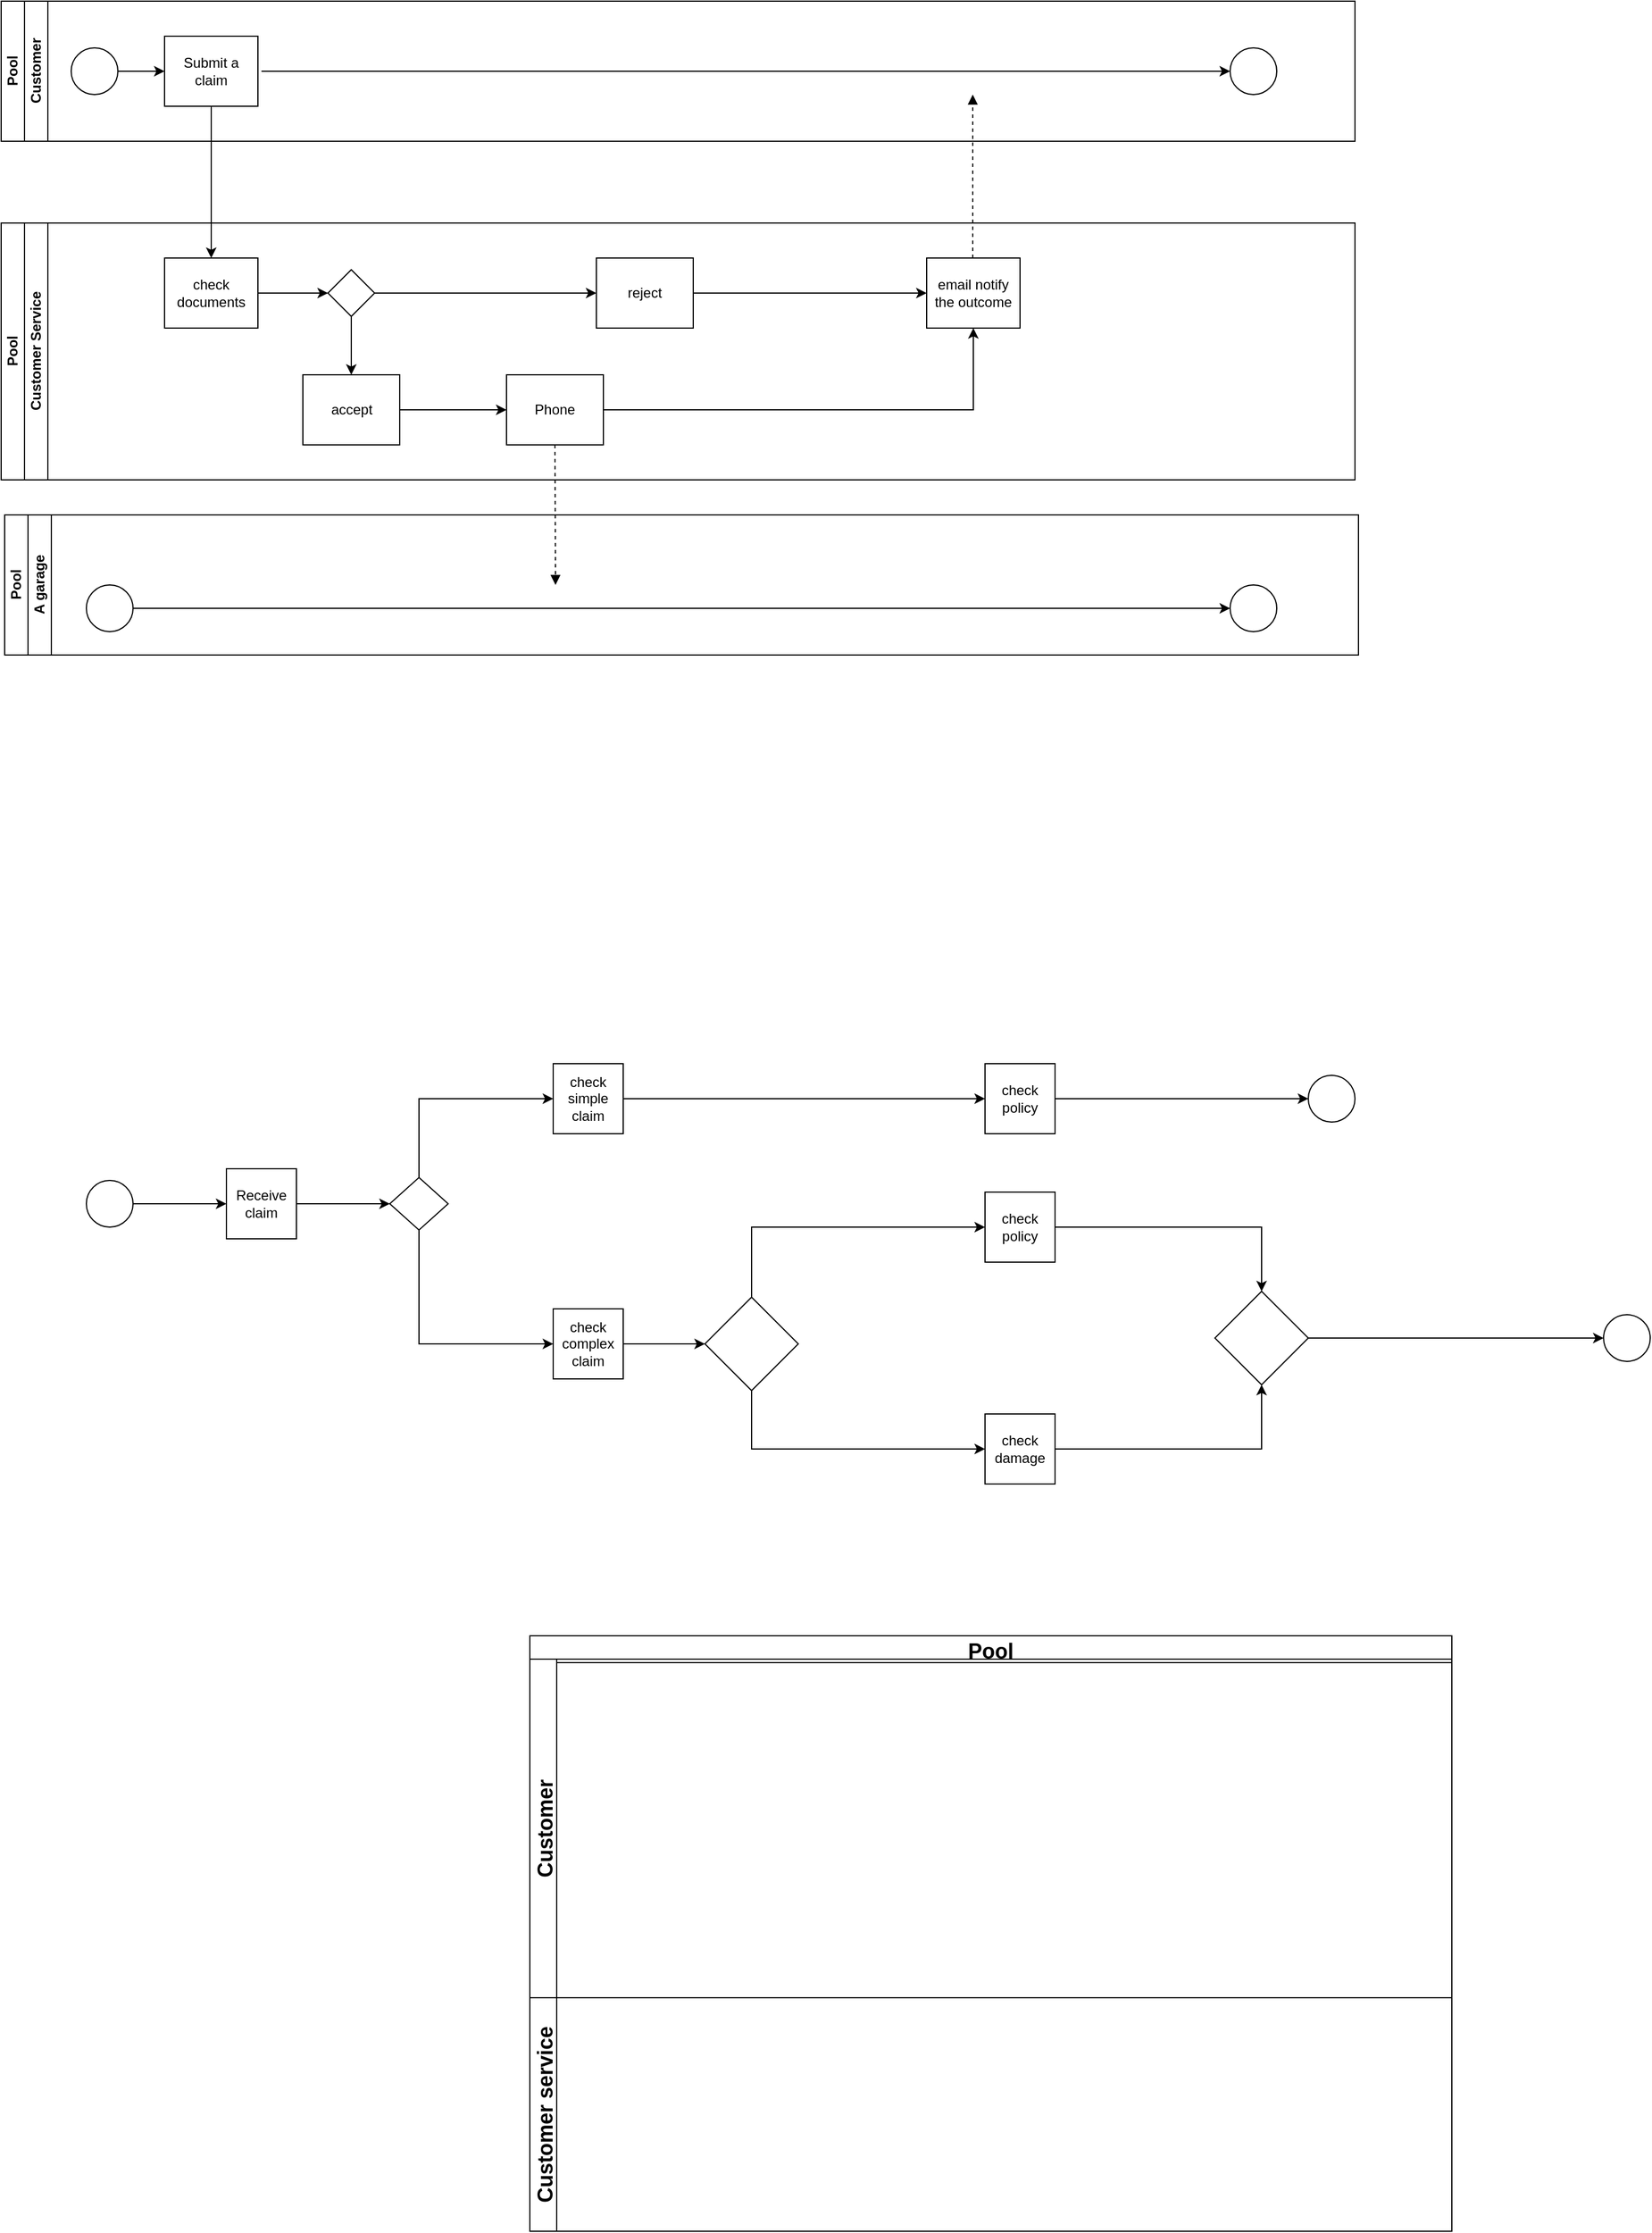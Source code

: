 <mxfile version="15.6.3" type="github">
  <diagram id="prtHgNgQTEPvFCAcTncT" name="Page-1">
    <mxGraphModel dx="1038" dy="547" grid="1" gridSize="10" guides="1" tooltips="1" connect="1" arrows="1" fold="1" page="1" pageScale="1" pageWidth="827" pageHeight="1169" math="0" shadow="0">
      <root>
        <mxCell id="0" />
        <mxCell id="1" parent="0" />
        <mxCell id="dNxyNK7c78bLwvsdeMH5-19" value="Pool" style="swimlane;html=1;childLayout=stackLayout;resizeParent=1;resizeParentMax=0;horizontal=0;startSize=20;horizontalStack=0;" parent="1" vertex="1">
          <mxGeometry x="127" y="340" width="1160" height="120" as="geometry" />
        </mxCell>
        <mxCell id="dNxyNK7c78bLwvsdeMH5-35" style="edgeStyle=orthogonalEdgeStyle;rounded=0;orthogonalLoop=1;jettySize=auto;html=1;endArrow=classic;endFill=1;" parent="dNxyNK7c78bLwvsdeMH5-19" edge="1">
          <mxGeometry relative="1" as="geometry">
            <mxPoint x="300" y="200" as="sourcePoint" />
            <mxPoint x="300" y="200" as="targetPoint" />
          </mxGeometry>
        </mxCell>
        <mxCell id="dNxyNK7c78bLwvsdeMH5-20" value="Customer" style="swimlane;html=1;startSize=20;horizontal=0;" parent="dNxyNK7c78bLwvsdeMH5-19" vertex="1">
          <mxGeometry x="20" width="1140" height="120" as="geometry" />
        </mxCell>
        <mxCell id="dNxyNK7c78bLwvsdeMH5-25" value="" style="edgeStyle=orthogonalEdgeStyle;rounded=0;orthogonalLoop=1;jettySize=auto;html=1;" parent="dNxyNK7c78bLwvsdeMH5-20" source="dNxyNK7c78bLwvsdeMH5-23" target="dNxyNK7c78bLwvsdeMH5-24" edge="1">
          <mxGeometry relative="1" as="geometry" />
        </mxCell>
        <mxCell id="dNxyNK7c78bLwvsdeMH5-23" value="" style="ellipse;whiteSpace=wrap;html=1;" parent="dNxyNK7c78bLwvsdeMH5-20" vertex="1">
          <mxGeometry x="40" y="40" width="40" height="40" as="geometry" />
        </mxCell>
        <mxCell id="dNxyNK7c78bLwvsdeMH5-24" value="Submit a claim" style="rounded=0;whiteSpace=wrap;html=1;fontFamily=Helvetica;fontSize=12;fontColor=#000000;align=center;" parent="dNxyNK7c78bLwvsdeMH5-20" vertex="1">
          <mxGeometry x="120" y="30" width="80" height="60" as="geometry" />
        </mxCell>
        <mxCell id="dNxyNK7c78bLwvsdeMH5-32" value="" style="ellipse;whiteSpace=wrap;html=1;" parent="dNxyNK7c78bLwvsdeMH5-20" vertex="1">
          <mxGeometry x="1033" y="40" width="40" height="40" as="geometry" />
        </mxCell>
        <mxCell id="LVYipWUt2HfuR8H8bvmg-3" value="Pool" style="swimlane;html=1;childLayout=stackLayout;resizeParent=1;resizeParentMax=0;horizontal=0;startSize=20;horizontalStack=0;" vertex="1" parent="1">
          <mxGeometry x="127" y="530" width="1160" height="220" as="geometry" />
        </mxCell>
        <mxCell id="LVYipWUt2HfuR8H8bvmg-15" value="Customer Service" style="swimlane;html=1;startSize=20;horizontal=0;" vertex="1" parent="LVYipWUt2HfuR8H8bvmg-3">
          <mxGeometry x="20" width="1140" height="220" as="geometry" />
        </mxCell>
        <mxCell id="LVYipWUt2HfuR8H8bvmg-16" value="" style="edgeStyle=orthogonalEdgeStyle;rounded=0;orthogonalLoop=1;jettySize=auto;html=1;endArrow=classic;endFill=1;" edge="1" parent="LVYipWUt2HfuR8H8bvmg-15" source="LVYipWUt2HfuR8H8bvmg-17" target="LVYipWUt2HfuR8H8bvmg-18">
          <mxGeometry relative="1" as="geometry" />
        </mxCell>
        <mxCell id="LVYipWUt2HfuR8H8bvmg-17" value="check documents" style="rounded=0;whiteSpace=wrap;html=1;fontFamily=Helvetica;fontSize=12;fontColor=#000000;align=center;" vertex="1" parent="LVYipWUt2HfuR8H8bvmg-15">
          <mxGeometry x="120" y="30" width="80" height="60" as="geometry" />
        </mxCell>
        <mxCell id="LVYipWUt2HfuR8H8bvmg-18" value="" style="rhombus;whiteSpace=wrap;html=1;fontFamily=Helvetica;fontSize=12;fontColor=#000000;align=center;" vertex="1" parent="LVYipWUt2HfuR8H8bvmg-15">
          <mxGeometry x="260" y="40" width="40" height="40" as="geometry" />
        </mxCell>
        <mxCell id="dNxyNK7c78bLwvsdeMH5-30" value="email notify the outcome" style="rounded=0;whiteSpace=wrap;html=1;fontFamily=Helvetica;fontSize=12;fontColor=#000000;align=center;" parent="LVYipWUt2HfuR8H8bvmg-15" vertex="1">
          <mxGeometry x="773" y="30" width="80" height="60" as="geometry" />
        </mxCell>
        <mxCell id="LVYipWUt2HfuR8H8bvmg-67" value="reject" style="rounded=0;whiteSpace=wrap;html=1;fontFamily=Helvetica;fontSize=12;fontColor=#000000;align=center;" vertex="1" parent="LVYipWUt2HfuR8H8bvmg-15">
          <mxGeometry x="490" y="30" width="83" height="60" as="geometry" />
        </mxCell>
        <mxCell id="LVYipWUt2HfuR8H8bvmg-69" value="" style="endArrow=classic;html=1;rounded=0;exitX=1;exitY=0.5;exitDx=0;exitDy=0;entryX=0;entryY=0.5;entryDx=0;entryDy=0;" edge="1" parent="LVYipWUt2HfuR8H8bvmg-15" source="LVYipWUt2HfuR8H8bvmg-18" target="LVYipWUt2HfuR8H8bvmg-67">
          <mxGeometry width="50" height="50" relative="1" as="geometry">
            <mxPoint x="453" y="25" as="sourcePoint" />
            <mxPoint x="453" y="85" as="targetPoint" />
          </mxGeometry>
        </mxCell>
        <mxCell id="LVYipWUt2HfuR8H8bvmg-71" value="" style="endArrow=classic;html=1;rounded=0;exitX=1;exitY=0.5;exitDx=0;exitDy=0;entryX=0;entryY=0.5;entryDx=0;entryDy=0;" edge="1" parent="LVYipWUt2HfuR8H8bvmg-15" source="LVYipWUt2HfuR8H8bvmg-67" target="dNxyNK7c78bLwvsdeMH5-30">
          <mxGeometry width="50" height="50" relative="1" as="geometry">
            <mxPoint x="310" y="70" as="sourcePoint" />
            <mxPoint x="500" y="70" as="targetPoint" />
          </mxGeometry>
        </mxCell>
        <mxCell id="LVYipWUt2HfuR8H8bvmg-72" value="accept" style="rounded=0;whiteSpace=wrap;html=1;fontFamily=Helvetica;fontSize=12;fontColor=#000000;align=center;" vertex="1" parent="LVYipWUt2HfuR8H8bvmg-15">
          <mxGeometry x="238.5" y="130" width="83" height="60" as="geometry" />
        </mxCell>
        <mxCell id="LVYipWUt2HfuR8H8bvmg-53" value="" style="endArrow=classic;html=1;rounded=0;exitX=0.5;exitY=1;exitDx=0;exitDy=0;entryX=0.5;entryY=0;entryDx=0;entryDy=0;entryPerimeter=0;" edge="1" parent="LVYipWUt2HfuR8H8bvmg-15" source="LVYipWUt2HfuR8H8bvmg-18" target="LVYipWUt2HfuR8H8bvmg-72">
          <mxGeometry width="50" height="50" relative="1" as="geometry">
            <mxPoint x="453" y="110" as="sourcePoint" />
            <mxPoint x="280" y="120" as="targetPoint" />
          </mxGeometry>
        </mxCell>
        <mxCell id="LVYipWUt2HfuR8H8bvmg-77" value="Phone" style="rounded=0;whiteSpace=wrap;html=1;fontFamily=Helvetica;fontSize=12;fontColor=#000000;align=center;" vertex="1" parent="LVYipWUt2HfuR8H8bvmg-15">
          <mxGeometry x="413" y="130" width="83" height="60" as="geometry" />
        </mxCell>
        <mxCell id="LVYipWUt2HfuR8H8bvmg-78" value="" style="endArrow=classic;html=1;rounded=0;exitX=1;exitY=0.5;exitDx=0;exitDy=0;entryX=0;entryY=0.5;entryDx=0;entryDy=0;" edge="1" parent="LVYipWUt2HfuR8H8bvmg-15" source="LVYipWUt2HfuR8H8bvmg-72" target="LVYipWUt2HfuR8H8bvmg-77">
          <mxGeometry width="50" height="50" relative="1" as="geometry">
            <mxPoint x="290" y="90" as="sourcePoint" />
            <mxPoint x="290" y="140" as="targetPoint" />
          </mxGeometry>
        </mxCell>
        <mxCell id="LVYipWUt2HfuR8H8bvmg-80" value="" style="endArrow=classic;html=1;rounded=0;exitX=1;exitY=0.5;exitDx=0;exitDy=0;entryX=0.5;entryY=1;entryDx=0;entryDy=0;" edge="1" parent="LVYipWUt2HfuR8H8bvmg-15" source="LVYipWUt2HfuR8H8bvmg-77" target="dNxyNK7c78bLwvsdeMH5-30">
          <mxGeometry width="50" height="50" relative="1" as="geometry">
            <mxPoint x="543" y="170" as="sourcePoint" />
            <mxPoint x="743" y="170" as="targetPoint" />
            <Array as="points">
              <mxPoint x="813" y="160" />
            </Array>
          </mxGeometry>
        </mxCell>
        <mxCell id="LVYipWUt2HfuR8H8bvmg-29" value="Pool" style="swimlane;html=1;childLayout=stackLayout;resizeParent=1;resizeParentMax=0;horizontal=0;startSize=20;horizontalStack=0;" vertex="1" parent="1">
          <mxGeometry x="130" y="780" width="1160" height="120" as="geometry" />
        </mxCell>
        <mxCell id="LVYipWUt2HfuR8H8bvmg-30" value="" style="edgeStyle=orthogonalEdgeStyle;rounded=0;orthogonalLoop=1;jettySize=auto;html=1;dashed=1;endArrow=none;endFill=0;" edge="1" parent="LVYipWUt2HfuR8H8bvmg-29">
          <mxGeometry relative="1" as="geometry">
            <mxPoint x="180" y="90" as="sourcePoint" />
            <mxPoint x="180" y="90" as="targetPoint" />
          </mxGeometry>
        </mxCell>
        <mxCell id="LVYipWUt2HfuR8H8bvmg-47" value="A garage" style="swimlane;html=1;startSize=20;horizontal=0;" vertex="1" parent="LVYipWUt2HfuR8H8bvmg-29">
          <mxGeometry x="20" width="1140" height="120" as="geometry">
            <mxRectangle x="20" y="240" width="430" height="20" as="alternateBounds" />
          </mxGeometry>
        </mxCell>
        <mxCell id="LVYipWUt2HfuR8H8bvmg-74" value="" style="ellipse;whiteSpace=wrap;html=1;" vertex="1" parent="LVYipWUt2HfuR8H8bvmg-47">
          <mxGeometry x="50" y="60" width="40" height="40" as="geometry" />
        </mxCell>
        <mxCell id="LVYipWUt2HfuR8H8bvmg-75" value="" style="ellipse;whiteSpace=wrap;html=1;" vertex="1" parent="LVYipWUt2HfuR8H8bvmg-47">
          <mxGeometry x="1030" y="60" width="40" height="40" as="geometry" />
        </mxCell>
        <mxCell id="LVYipWUt2HfuR8H8bvmg-76" value="" style="edgeStyle=orthogonalEdgeStyle;rounded=0;orthogonalLoop=1;jettySize=auto;html=1;endArrow=classic;endFill=1;exitX=1;exitY=0.5;exitDx=0;exitDy=0;entryX=0;entryY=0.5;entryDx=0;entryDy=0;" edge="1" parent="LVYipWUt2HfuR8H8bvmg-47" source="LVYipWUt2HfuR8H8bvmg-74" target="LVYipWUt2HfuR8H8bvmg-75">
          <mxGeometry relative="1" as="geometry">
            <mxPoint x="207" y="-180" as="sourcePoint" />
            <mxPoint x="267" y="-180" as="targetPoint" />
          </mxGeometry>
        </mxCell>
        <mxCell id="LVYipWUt2HfuR8H8bvmg-51" value="" style="endArrow=classic;html=1;rounded=0;exitX=0.5;exitY=1;exitDx=0;exitDy=0;entryX=0.5;entryY=0;entryDx=0;entryDy=0;" edge="1" parent="1" source="dNxyNK7c78bLwvsdeMH5-24" target="LVYipWUt2HfuR8H8bvmg-17">
          <mxGeometry width="50" height="50" relative="1" as="geometry">
            <mxPoint x="600" y="640" as="sourcePoint" />
            <mxPoint x="650" y="590" as="targetPoint" />
          </mxGeometry>
        </mxCell>
        <mxCell id="LVYipWUt2HfuR8H8bvmg-61" value="" style="endArrow=classic;html=1;rounded=0;entryX=0;entryY=0.5;entryDx=0;entryDy=0;" edge="1" parent="1" target="dNxyNK7c78bLwvsdeMH5-32">
          <mxGeometry width="50" height="50" relative="1" as="geometry">
            <mxPoint x="350" y="400" as="sourcePoint" />
            <mxPoint x="650" y="580" as="targetPoint" />
          </mxGeometry>
        </mxCell>
        <mxCell id="LVYipWUt2HfuR8H8bvmg-66" value="" style="html=1;verticalAlign=bottom;labelBackgroundColor=none;endArrow=block;endFill=1;dashed=1;rounded=0;" edge="1" parent="1">
          <mxGeometry width="160" relative="1" as="geometry">
            <mxPoint x="959.5" y="560" as="sourcePoint" />
            <mxPoint x="959.5" y="420" as="targetPoint" />
          </mxGeometry>
        </mxCell>
        <mxCell id="LVYipWUt2HfuR8H8bvmg-79" value="" style="html=1;verticalAlign=bottom;labelBackgroundColor=none;endArrow=block;endFill=1;dashed=1;rounded=0;exitX=0.5;exitY=1;exitDx=0;exitDy=0;" edge="1" parent="1" source="LVYipWUt2HfuR8H8bvmg-77">
          <mxGeometry width="160" relative="1" as="geometry">
            <mxPoint x="969.5" y="570" as="sourcePoint" />
            <mxPoint x="602" y="840" as="targetPoint" />
          </mxGeometry>
        </mxCell>
        <mxCell id="LVYipWUt2HfuR8H8bvmg-83" value="" style="ellipse;whiteSpace=wrap;html=1;" vertex="1" parent="1">
          <mxGeometry x="200" y="1350" width="40" height="40" as="geometry" />
        </mxCell>
        <mxCell id="LVYipWUt2HfuR8H8bvmg-85" value="" style="endArrow=classic;html=1;rounded=0;exitX=1;exitY=0.5;exitDx=0;exitDy=0;" edge="1" parent="1" source="LVYipWUt2HfuR8H8bvmg-83" target="LVYipWUt2HfuR8H8bvmg-86">
          <mxGeometry width="50" height="50" relative="1" as="geometry">
            <mxPoint x="540" y="1460" as="sourcePoint" />
            <mxPoint x="340" y="1370" as="targetPoint" />
          </mxGeometry>
        </mxCell>
        <mxCell id="LVYipWUt2HfuR8H8bvmg-86" value="Receive claim" style="whiteSpace=wrap;html=1;aspect=fixed;" vertex="1" parent="1">
          <mxGeometry x="320" y="1340" width="60" height="60" as="geometry" />
        </mxCell>
        <mxCell id="LVYipWUt2HfuR8H8bvmg-87" value="" style="rhombus;fontSize=18;" vertex="1" parent="1">
          <mxGeometry x="460" y="1347.5" width="50" height="45" as="geometry" />
        </mxCell>
        <mxCell id="LVYipWUt2HfuR8H8bvmg-88" value="" style="endArrow=classic;html=1;rounded=0;exitX=1;exitY=0.5;exitDx=0;exitDy=0;" edge="1" parent="1" source="LVYipWUt2HfuR8H8bvmg-86" target="LVYipWUt2HfuR8H8bvmg-87">
          <mxGeometry width="50" height="50" relative="1" as="geometry">
            <mxPoint x="250" y="1380" as="sourcePoint" />
            <mxPoint x="330" y="1380" as="targetPoint" />
          </mxGeometry>
        </mxCell>
        <mxCell id="LVYipWUt2HfuR8H8bvmg-89" value="check complex claim" style="whiteSpace=wrap;html=1;aspect=fixed;" vertex="1" parent="1">
          <mxGeometry x="600" y="1460" width="60" height="60" as="geometry" />
        </mxCell>
        <mxCell id="LVYipWUt2HfuR8H8bvmg-90" value="check simple claim" style="whiteSpace=wrap;html=1;aspect=fixed;" vertex="1" parent="1">
          <mxGeometry x="600" y="1250" width="60" height="60" as="geometry" />
        </mxCell>
        <mxCell id="LVYipWUt2HfuR8H8bvmg-91" value="" style="endArrow=classic;html=1;rounded=0;exitX=0.5;exitY=0;exitDx=0;exitDy=0;entryX=0;entryY=0.5;entryDx=0;entryDy=0;" edge="1" parent="1" source="LVYipWUt2HfuR8H8bvmg-87" target="LVYipWUt2HfuR8H8bvmg-90">
          <mxGeometry width="50" height="50" relative="1" as="geometry">
            <mxPoint x="390" y="1380" as="sourcePoint" />
            <mxPoint x="470.644" y="1378.08" as="targetPoint" />
            <Array as="points">
              <mxPoint x="485" y="1280" />
            </Array>
          </mxGeometry>
        </mxCell>
        <mxCell id="LVYipWUt2HfuR8H8bvmg-92" value="" style="endArrow=classic;html=1;rounded=0;exitX=0.5;exitY=1;exitDx=0;exitDy=0;entryX=0;entryY=0.5;entryDx=0;entryDy=0;" edge="1" parent="1" source="LVYipWUt2HfuR8H8bvmg-87" target="LVYipWUt2HfuR8H8bvmg-89">
          <mxGeometry width="50" height="50" relative="1" as="geometry">
            <mxPoint x="495" y="1357.5" as="sourcePoint" />
            <mxPoint x="610" y="1290" as="targetPoint" />
            <Array as="points">
              <mxPoint x="485" y="1490" />
            </Array>
          </mxGeometry>
        </mxCell>
        <mxCell id="LVYipWUt2HfuR8H8bvmg-93" value="check policy" style="whiteSpace=wrap;html=1;aspect=fixed;" vertex="1" parent="1">
          <mxGeometry x="970" y="1250" width="60" height="60" as="geometry" />
        </mxCell>
        <mxCell id="LVYipWUt2HfuR8H8bvmg-97" value="" style="ellipse;whiteSpace=wrap;html=1;" vertex="1" parent="1">
          <mxGeometry x="1500" y="1465" width="40" height="40" as="geometry" />
        </mxCell>
        <mxCell id="LVYipWUt2HfuR8H8bvmg-98" value="" style="endArrow=classic;html=1;rounded=0;exitX=1;exitY=0.5;exitDx=0;exitDy=0;entryX=0;entryY=0.5;entryDx=0;entryDy=0;" edge="1" parent="1" source="LVYipWUt2HfuR8H8bvmg-115" target="LVYipWUt2HfuR8H8bvmg-97">
          <mxGeometry width="50" height="50" relative="1" as="geometry">
            <mxPoint x="1241" y="1490" as="sourcePoint" />
            <mxPoint x="1060" y="1410" as="targetPoint" />
          </mxGeometry>
        </mxCell>
        <mxCell id="LVYipWUt2HfuR8H8bvmg-100" value="check damage" style="whiteSpace=wrap;html=1;aspect=fixed;" vertex="1" parent="1">
          <mxGeometry x="970" y="1550" width="60" height="60" as="geometry" />
        </mxCell>
        <mxCell id="LVYipWUt2HfuR8H8bvmg-101" value="" style="endArrow=classic;html=1;rounded=0;exitX=1;exitY=0.5;exitDx=0;exitDy=0;entryX=0;entryY=0.5;entryDx=0;entryDy=0;" edge="1" parent="1" source="LVYipWUt2HfuR8H8bvmg-90" target="LVYipWUt2HfuR8H8bvmg-93">
          <mxGeometry width="50" height="50" relative="1" as="geometry">
            <mxPoint x="990" y="1395" as="sourcePoint" />
            <mxPoint x="1080" y="1395" as="targetPoint" />
          </mxGeometry>
        </mxCell>
        <mxCell id="LVYipWUt2HfuR8H8bvmg-102" value="" style="endArrow=classic;html=1;rounded=0;exitX=0.5;exitY=0;exitDx=0;exitDy=0;entryX=0;entryY=0.5;entryDx=0;entryDy=0;" edge="1" parent="1" source="LVYipWUt2HfuR8H8bvmg-111" target="LVYipWUt2HfuR8H8bvmg-109">
          <mxGeometry width="50" height="50" relative="1" as="geometry">
            <mxPoint x="1000" y="1405" as="sourcePoint" />
            <mxPoint x="767" y="1430" as="targetPoint" />
            <Array as="points">
              <mxPoint x="770" y="1390" />
            </Array>
          </mxGeometry>
        </mxCell>
        <mxCell id="LVYipWUt2HfuR8H8bvmg-106" value="Pool" style="swimlane;fontSize=18;" vertex="1" parent="1">
          <mxGeometry x="580" y="1740" width="790" height="510" as="geometry" />
        </mxCell>
        <mxCell id="LVYipWUt2HfuR8H8bvmg-107" value="Customer" style="swimlane;horizontal=0;fontSize=18;" vertex="1" parent="LVYipWUt2HfuR8H8bvmg-106">
          <mxGeometry y="20" width="790" height="290" as="geometry" />
        </mxCell>
        <mxCell id="LVYipWUt2HfuR8H8bvmg-108" value="Customer service" style="swimlane;horizontal=0;fontSize=18;" vertex="1" parent="LVYipWUt2HfuR8H8bvmg-107">
          <mxGeometry y="290" width="790" height="200" as="geometry" />
        </mxCell>
        <mxCell id="LVYipWUt2HfuR8H8bvmg-109" value="check policy" style="whiteSpace=wrap;html=1;aspect=fixed;" vertex="1" parent="1">
          <mxGeometry x="970" y="1360" width="60" height="60" as="geometry" />
        </mxCell>
        <mxCell id="LVYipWUt2HfuR8H8bvmg-110" value="" style="endArrow=classic;html=1;rounded=0;exitX=0.5;exitY=1;exitDx=0;exitDy=0;entryX=0;entryY=0.5;entryDx=0;entryDy=0;" edge="1" parent="1" source="LVYipWUt2HfuR8H8bvmg-111" target="LVYipWUt2HfuR8H8bvmg-100">
          <mxGeometry width="50" height="50" relative="1" as="geometry">
            <mxPoint x="390" y="1380" as="sourcePoint" />
            <mxPoint x="470" y="1380" as="targetPoint" />
            <Array as="points">
              <mxPoint x="770" y="1580" />
            </Array>
          </mxGeometry>
        </mxCell>
        <mxCell id="LVYipWUt2HfuR8H8bvmg-111" value="" style="rhombus;whiteSpace=wrap;html=1;fontSize=18;" vertex="1" parent="1">
          <mxGeometry x="730" y="1450" width="80" height="80" as="geometry" />
        </mxCell>
        <mxCell id="LVYipWUt2HfuR8H8bvmg-112" value="" style="endArrow=classic;html=1;rounded=0;fontSize=18;exitX=1;exitY=0.5;exitDx=0;exitDy=0;entryX=0;entryY=0.5;entryDx=0;entryDy=0;" edge="1" parent="1" source="LVYipWUt2HfuR8H8bvmg-89" target="LVYipWUt2HfuR8H8bvmg-111">
          <mxGeometry width="50" height="50" relative="1" as="geometry">
            <mxPoint x="620" y="1390" as="sourcePoint" />
            <mxPoint x="670" y="1340" as="targetPoint" />
          </mxGeometry>
        </mxCell>
        <mxCell id="LVYipWUt2HfuR8H8bvmg-113" value="" style="ellipse;whiteSpace=wrap;html=1;" vertex="1" parent="1">
          <mxGeometry x="1247" y="1260" width="40" height="40" as="geometry" />
        </mxCell>
        <mxCell id="LVYipWUt2HfuR8H8bvmg-114" value="" style="endArrow=classic;html=1;rounded=0;exitX=1;exitY=0.5;exitDx=0;exitDy=0;entryX=0;entryY=0.5;entryDx=0;entryDy=0;" edge="1" parent="1" source="LVYipWUt2HfuR8H8bvmg-93" target="LVYipWUt2HfuR8H8bvmg-113">
          <mxGeometry width="50" height="50" relative="1" as="geometry">
            <mxPoint x="1320" y="1475" as="sourcePoint" />
            <mxPoint x="1510" y="1475" as="targetPoint" />
          </mxGeometry>
        </mxCell>
        <mxCell id="LVYipWUt2HfuR8H8bvmg-115" value="" style="rhombus;whiteSpace=wrap;html=1;fontSize=18;" vertex="1" parent="1">
          <mxGeometry x="1167" y="1445" width="80" height="80" as="geometry" />
        </mxCell>
        <mxCell id="LVYipWUt2HfuR8H8bvmg-116" value="" style="endArrow=classic;html=1;rounded=0;fontSize=18;exitX=1;exitY=0.5;exitDx=0;exitDy=0;entryX=0.5;entryY=0;entryDx=0;entryDy=0;" edge="1" parent="1" source="LVYipWUt2HfuR8H8bvmg-109" target="LVYipWUt2HfuR8H8bvmg-115">
          <mxGeometry width="50" height="50" relative="1" as="geometry">
            <mxPoint x="1050" y="1390" as="sourcePoint" />
            <mxPoint x="1100" y="1340" as="targetPoint" />
            <Array as="points">
              <mxPoint x="1207" y="1390" />
            </Array>
          </mxGeometry>
        </mxCell>
        <mxCell id="LVYipWUt2HfuR8H8bvmg-118" value="" style="endArrow=classic;html=1;rounded=0;exitX=1;exitY=0.5;exitDx=0;exitDy=0;entryX=0.5;entryY=1;entryDx=0;entryDy=0;" edge="1" parent="1" source="LVYipWUt2HfuR8H8bvmg-100" target="LVYipWUt2HfuR8H8bvmg-115">
          <mxGeometry width="50" height="50" relative="1" as="geometry">
            <mxPoint x="1060" y="1540" as="sourcePoint" />
            <mxPoint x="1260" y="1590" as="targetPoint" />
            <Array as="points">
              <mxPoint x="1207" y="1580" />
            </Array>
          </mxGeometry>
        </mxCell>
      </root>
    </mxGraphModel>
  </diagram>
</mxfile>
